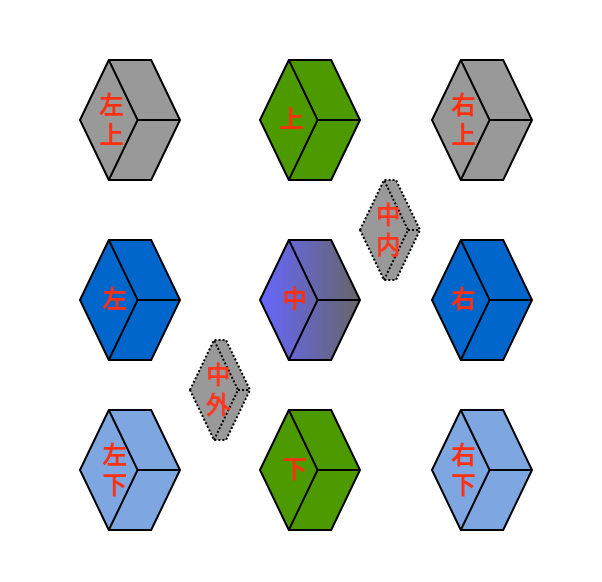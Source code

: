 <mxfile version="24.7.8">
  <diagram name="Page-1" id="FE_O_PWVz-_RlJzXBYbE">
    <mxGraphModel dx="1050" dy="621" grid="1" gridSize="10" guides="1" tooltips="1" connect="1" arrows="1" fold="1" page="1" pageScale="1" pageWidth="1100" pageHeight="850" math="0" shadow="0">
      <root>
        <mxCell id="0" />
        <mxCell id="1" parent="0" />
        <mxCell id="qZVkvG5m62VoMBcFdrKC-13" value="" style="rounded=0;whiteSpace=wrap;html=1;strokeColor=none;" parent="1" vertex="1">
          <mxGeometry x="440" y="190" width="300" height="290" as="geometry" />
        </mxCell>
        <mxCell id="qZVkvG5m62VoMBcFdrKC-1" value="&lt;b style=&quot;&quot;&gt;&lt;font color=&quot;#ff2f0f&quot;&gt;中&amp;nbsp; &amp;nbsp; &amp;nbsp;&lt;/font&gt;&lt;/b&gt;" style="html=1;shape=mxgraph.basic.isocube;isoAngle=15;direction=north;fillColor=#6666FF;gradientColor=#666666;" parent="1" vertex="1">
          <mxGeometry x="570" y="310" width="50" height="60" as="geometry" />
        </mxCell>
        <mxCell id="qZVkvG5m62VoMBcFdrKC-3" value="&lt;b style=&quot;&quot;&gt;&lt;font color=&quot;#ff2f0f&quot;&gt;右&amp;nbsp; &amp;nbsp; &amp;nbsp;&amp;nbsp;&lt;/font&gt;&lt;/b&gt;" style="html=1;shape=mxgraph.basic.isocube;isoAngle=15;direction=north;fillColor=#0066CC;" parent="1" vertex="1">
          <mxGeometry x="656" y="310" width="50" height="60" as="geometry" />
        </mxCell>
        <mxCell id="qZVkvG5m62VoMBcFdrKC-4" value="&lt;b style=&quot;&quot;&gt;&lt;font color=&quot;#ff2f0f&quot;&gt;左&amp;nbsp; &amp;nbsp; &amp;nbsp;&lt;/font&gt;&lt;/b&gt;" style="html=1;shape=mxgraph.basic.isocube;isoAngle=15;direction=north;fillColor=#0066CC;" parent="1" vertex="1">
          <mxGeometry x="480" y="310" width="50" height="60" as="geometry" />
        </mxCell>
        <mxCell id="qZVkvG5m62VoMBcFdrKC-5" value="&lt;b style=&quot;&quot;&gt;&lt;font color=&quot;#ff2f0f&quot;&gt;上&amp;nbsp; &amp;nbsp; &amp;nbsp;&amp;nbsp;&lt;/font&gt;&lt;/b&gt;" style="html=1;shape=mxgraph.basic.isocube;isoAngle=15;direction=north;fillColor=#4D9900;" parent="1" vertex="1">
          <mxGeometry x="570" y="220" width="50" height="60" as="geometry" />
        </mxCell>
        <mxCell id="qZVkvG5m62VoMBcFdrKC-6" value="&lt;b style=&quot;&quot;&gt;&lt;font color=&quot;#ff2f0f&quot;&gt;下&amp;nbsp; &amp;nbsp; &amp;nbsp;&lt;/font&gt;&lt;/b&gt;" style="html=1;shape=mxgraph.basic.isocube;isoAngle=15;direction=north;fillColor=#4D9900;" parent="1" vertex="1">
          <mxGeometry x="570" y="395" width="50" height="60" as="geometry" />
        </mxCell>
        <mxCell id="qZVkvG5m62VoMBcFdrKC-7" value="&lt;b style=&quot;&quot;&gt;&lt;font color=&quot;#ff2f0f&quot;&gt;右&amp;nbsp; &amp;nbsp; &amp;nbsp;&amp;nbsp;&lt;/font&gt;&lt;/b&gt;&lt;div&gt;&lt;b style=&quot;&quot;&gt;&lt;font color=&quot;#ff2f0f&quot;&gt;上&amp;nbsp; &amp;nbsp; &amp;nbsp;&amp;nbsp;&lt;/font&gt;&lt;/b&gt;&lt;br&gt;&lt;/div&gt;" style="html=1;shape=mxgraph.basic.isocube;isoAngle=15;direction=north;fillColor=#999999;" parent="1" vertex="1">
          <mxGeometry x="656" y="220" width="50" height="60" as="geometry" />
        </mxCell>
        <mxCell id="qZVkvG5m62VoMBcFdrKC-8" value="&lt;b style=&quot;&quot;&gt;&lt;font color=&quot;#ff2f0f&quot;&gt;右&amp;nbsp; &amp;nbsp; &amp;nbsp;&amp;nbsp;&lt;/font&gt;&lt;/b&gt;&lt;div&gt;&lt;font color=&quot;#ff2f0f&quot;&gt;&lt;b style=&quot;&quot;&gt;下&lt;/b&gt;&amp;nbsp; &amp;nbsp; &amp;nbsp;&amp;nbsp;&lt;/font&gt;&lt;br&gt;&lt;/div&gt;" style="html=1;shape=mxgraph.basic.isocube;isoAngle=15;direction=north;fillColor=#7EA6E0;" parent="1" vertex="1">
          <mxGeometry x="656" y="395" width="50" height="60" as="geometry" />
        </mxCell>
        <mxCell id="qZVkvG5m62VoMBcFdrKC-9" value="&lt;b style=&quot;&quot;&gt;&lt;font color=&quot;#ff2f0f&quot;&gt;左&amp;nbsp; &amp;nbsp; &amp;nbsp;&lt;/font&gt;&lt;/b&gt;&lt;div&gt;&lt;b style=&quot;&quot;&gt;&lt;font color=&quot;#ff2f0f&quot;&gt;下&amp;nbsp; &amp;nbsp; &amp;nbsp;&lt;/font&gt;&lt;/b&gt;&lt;/div&gt;" style="html=1;shape=mxgraph.basic.isocube;isoAngle=15;direction=north;fillColor=#7EA6E0;" parent="1" vertex="1">
          <mxGeometry x="480" y="395" width="50" height="60" as="geometry" />
        </mxCell>
        <mxCell id="qZVkvG5m62VoMBcFdrKC-10" value="&lt;b style=&quot;&quot;&gt;&lt;font color=&quot;#ff2f0f&quot;&gt;左&amp;nbsp; &amp;nbsp; &amp;nbsp;&amp;nbsp;&lt;/font&gt;&lt;/b&gt;&lt;div&gt;&lt;font color=&quot;#ff2f0f&quot;&gt;&lt;b style=&quot;&quot;&gt;上&amp;nbsp;&lt;/b&gt; &amp;nbsp; &amp;nbsp;&amp;nbsp;&lt;/font&gt;&lt;br&gt;&lt;/div&gt;" style="html=1;shape=mxgraph.basic.isocube;isoAngle=15;direction=north;fillColor=#999999;" parent="1" vertex="1">
          <mxGeometry x="480" y="220" width="50" height="60" as="geometry" />
        </mxCell>
        <mxCell id="qZVkvG5m62VoMBcFdrKC-11" value="&lt;font color=&quot;#ff3721&quot;&gt;&lt;b&gt;中&amp;nbsp;&lt;/b&gt;&lt;/font&gt;&lt;div&gt;&lt;font color=&quot;#ff3721&quot;&gt;&lt;b&gt;外&amp;nbsp;&lt;/b&gt;&lt;/font&gt;&lt;/div&gt;" style="html=1;shape=mxgraph.basic.isocube;isoAngle=15;direction=north;fillColor=#999999;dashed=1;dashPattern=1 1;" parent="1" vertex="1">
          <mxGeometry x="535" y="360" width="30" height="50" as="geometry" />
        </mxCell>
        <mxCell id="qZVkvG5m62VoMBcFdrKC-12" value="&lt;font color=&quot;#ff3721&quot;&gt;&lt;b&gt;中&amp;nbsp;&lt;/b&gt;&lt;/font&gt;&lt;div&gt;&lt;font color=&quot;#ff3721&quot;&gt;&lt;b&gt;内&amp;nbsp;&lt;/b&gt;&lt;/font&gt;&lt;/div&gt;" style="html=1;shape=mxgraph.basic.isocube;isoAngle=15;direction=north;fillColor=#999999;dashed=1;dashPattern=1 1;" parent="1" vertex="1">
          <mxGeometry x="620" y="280" width="30" height="50" as="geometry" />
        </mxCell>
      </root>
    </mxGraphModel>
  </diagram>
</mxfile>
